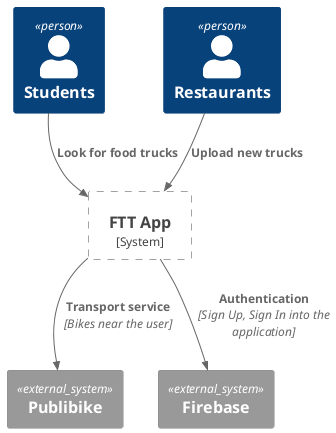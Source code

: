 @startuml
!include <C4/C4_Container>

Person(user_s, "Students", "")
Person(user_r, "Restaurants", "")

System_Boundary(boundary, "FTT App") {

}

System_Ext(publibike, "Publibike")
System_Ext(firebase, "Firebase")

Rel(user_s, boundary, "Look for food trucks")
Rel(user_r, boundary, "Upload new trucks")
Rel(boundary, publibike, "Transport service", "Bikes near the user")
Rel(boundary, firebase, "Authentication", "Sign Up, Sign In into the application")
@enduml